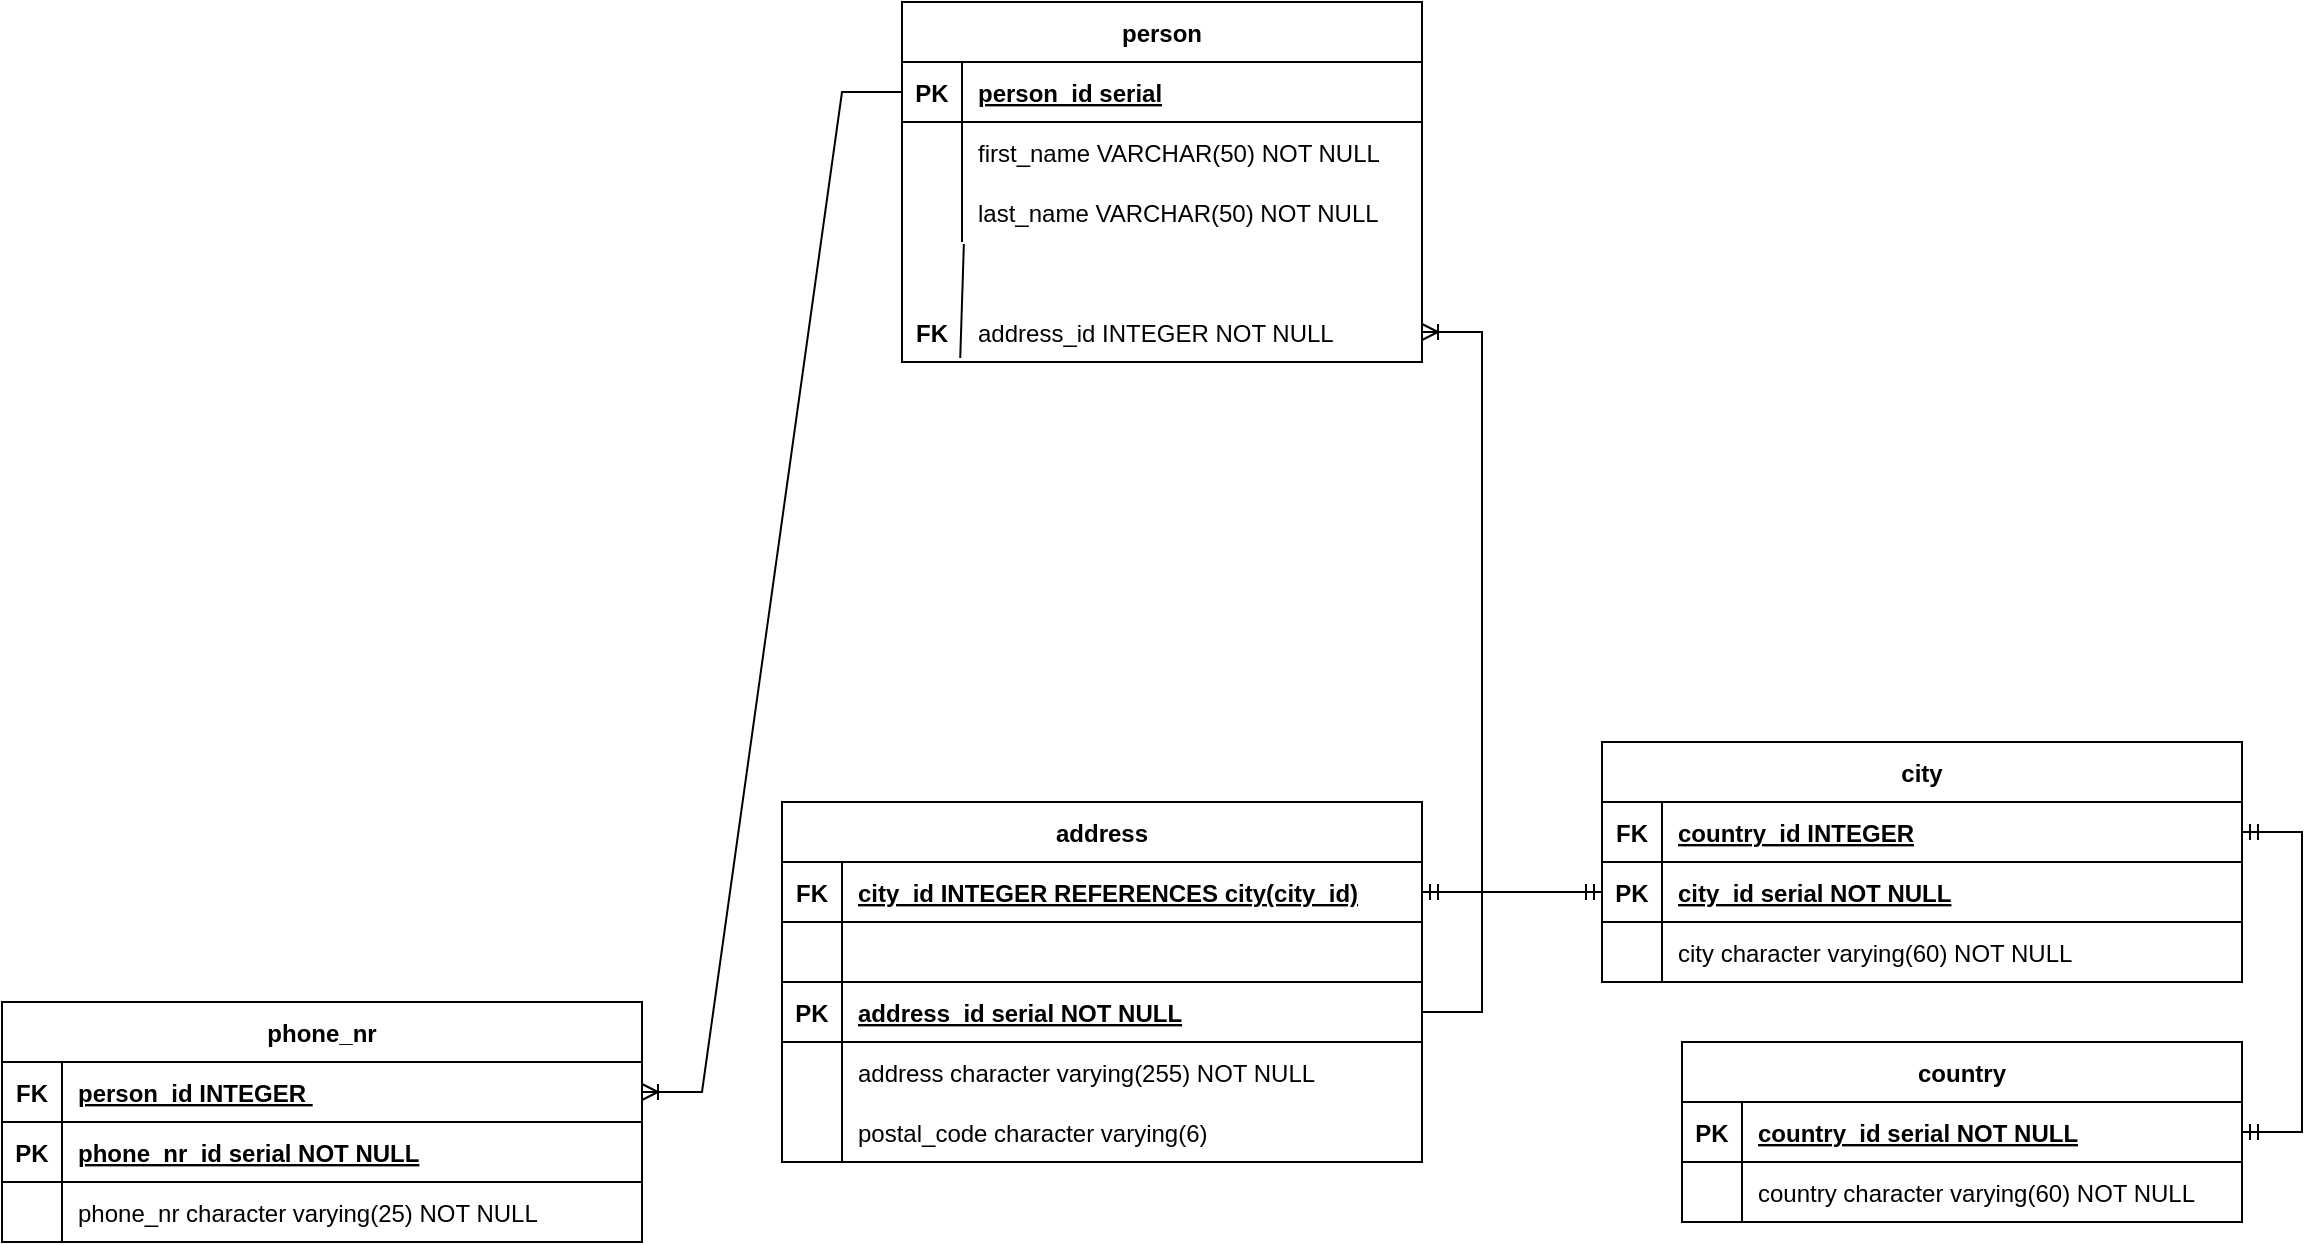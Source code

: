 <mxfile version="21.7.1" type="device">
  <diagram id="R2lEEEUBdFMjLlhIrx00" name="Page-1">
    <mxGraphModel dx="744" dy="1109" grid="1" gridSize="10" guides="1" tooltips="1" connect="1" arrows="1" fold="1" page="1" pageScale="1" pageWidth="850" pageHeight="1100" math="0" shadow="0" extFonts="Permanent Marker^https://fonts.googleapis.com/css?family=Permanent+Marker">
      <root>
        <mxCell id="0" />
        <mxCell id="1" parent="0" />
        <mxCell id="QvTgYuqBpgVQxEr_D5B7-3" value="person" style="shape=table;startSize=30;container=1;collapsible=1;childLayout=tableLayout;fixedRows=1;rowLines=0;fontStyle=1;align=center;resizeLast=1;" parent="1" vertex="1">
          <mxGeometry x="460" y="150" width="260" height="180" as="geometry" />
        </mxCell>
        <mxCell id="QvTgYuqBpgVQxEr_D5B7-4" value="" style="shape=tableRow;horizontal=0;startSize=0;swimlaneHead=0;swimlaneBody=0;fillColor=none;collapsible=0;dropTarget=0;points=[[0,0.5],[1,0.5]];portConstraint=eastwest;strokeColor=inherit;top=0;left=0;right=0;bottom=1;" parent="QvTgYuqBpgVQxEr_D5B7-3" vertex="1">
          <mxGeometry y="30" width="260" height="30" as="geometry" />
        </mxCell>
        <mxCell id="QvTgYuqBpgVQxEr_D5B7-5" value="PK" style="shape=partialRectangle;overflow=hidden;connectable=0;fillColor=none;strokeColor=inherit;top=0;left=0;bottom=0;right=0;fontStyle=1;" parent="QvTgYuqBpgVQxEr_D5B7-4" vertex="1">
          <mxGeometry width="30" height="30" as="geometry">
            <mxRectangle width="30" height="30" as="alternateBounds" />
          </mxGeometry>
        </mxCell>
        <mxCell id="QvTgYuqBpgVQxEr_D5B7-6" value="person_id serial " style="shape=partialRectangle;overflow=hidden;connectable=0;fillColor=none;align=left;strokeColor=inherit;top=0;left=0;bottom=0;right=0;spacingLeft=6;fontStyle=5;" parent="QvTgYuqBpgVQxEr_D5B7-4" vertex="1">
          <mxGeometry x="30" width="230" height="30" as="geometry">
            <mxRectangle width="230" height="30" as="alternateBounds" />
          </mxGeometry>
        </mxCell>
        <mxCell id="QvTgYuqBpgVQxEr_D5B7-7" value="" style="shape=tableRow;horizontal=0;startSize=0;swimlaneHead=0;swimlaneBody=0;fillColor=none;collapsible=0;dropTarget=0;points=[[0,0.5],[1,0.5]];portConstraint=eastwest;strokeColor=inherit;top=0;left=0;right=0;bottom=0;" parent="QvTgYuqBpgVQxEr_D5B7-3" vertex="1">
          <mxGeometry y="60" width="260" height="30" as="geometry" />
        </mxCell>
        <mxCell id="QvTgYuqBpgVQxEr_D5B7-8" value="" style="shape=partialRectangle;overflow=hidden;connectable=0;fillColor=none;strokeColor=inherit;top=0;left=0;bottom=0;right=0;" parent="QvTgYuqBpgVQxEr_D5B7-7" vertex="1">
          <mxGeometry width="30" height="30" as="geometry">
            <mxRectangle width="30" height="30" as="alternateBounds" />
          </mxGeometry>
        </mxCell>
        <mxCell id="QvTgYuqBpgVQxEr_D5B7-9" value="first_name VARCHAR(50) NOT NULL" style="shape=partialRectangle;overflow=hidden;connectable=0;fillColor=none;align=left;strokeColor=inherit;top=0;left=0;bottom=0;right=0;spacingLeft=6;" parent="QvTgYuqBpgVQxEr_D5B7-7" vertex="1">
          <mxGeometry x="30" width="230" height="30" as="geometry">
            <mxRectangle width="230" height="30" as="alternateBounds" />
          </mxGeometry>
        </mxCell>
        <mxCell id="QvTgYuqBpgVQxEr_D5B7-10" value="" style="shape=tableRow;horizontal=0;startSize=0;swimlaneHead=0;swimlaneBody=0;fillColor=none;collapsible=0;dropTarget=0;points=[[0,0.5],[1,0.5]];portConstraint=eastwest;strokeColor=inherit;top=0;left=0;right=0;bottom=0;" parent="QvTgYuqBpgVQxEr_D5B7-3" vertex="1">
          <mxGeometry y="90" width="260" height="30" as="geometry" />
        </mxCell>
        <mxCell id="QvTgYuqBpgVQxEr_D5B7-11" value="" style="shape=partialRectangle;overflow=hidden;connectable=0;fillColor=none;strokeColor=inherit;top=0;left=0;bottom=0;right=0;" parent="QvTgYuqBpgVQxEr_D5B7-10" vertex="1">
          <mxGeometry width="30" height="30" as="geometry">
            <mxRectangle width="30" height="30" as="alternateBounds" />
          </mxGeometry>
        </mxCell>
        <mxCell id="QvTgYuqBpgVQxEr_D5B7-12" value="last_name VARCHAR(50) NOT NULL" style="shape=partialRectangle;overflow=hidden;connectable=0;fillColor=none;align=left;strokeColor=inherit;top=0;left=0;bottom=0;right=0;spacingLeft=6;" parent="QvTgYuqBpgVQxEr_D5B7-10" vertex="1">
          <mxGeometry x="30" width="230" height="30" as="geometry">
            <mxRectangle width="230" height="30" as="alternateBounds" />
          </mxGeometry>
        </mxCell>
        <mxCell id="QvTgYuqBpgVQxEr_D5B7-13" value="phone_nr" style="shape=table;startSize=30;container=1;collapsible=1;childLayout=tableLayout;fixedRows=1;rowLines=0;fontStyle=1;align=center;resizeLast=1;" parent="1" vertex="1">
          <mxGeometry x="10" y="650" width="320" height="120" as="geometry" />
        </mxCell>
        <mxCell id="QvTgYuqBpgVQxEr_D5B7-14" value="" style="shape=tableRow;horizontal=0;startSize=0;swimlaneHead=0;swimlaneBody=0;fillColor=none;collapsible=0;dropTarget=0;points=[[0,0.5],[1,0.5]];portConstraint=eastwest;strokeColor=inherit;top=0;left=0;right=0;bottom=1;" parent="QvTgYuqBpgVQxEr_D5B7-13" vertex="1">
          <mxGeometry y="30" width="320" height="30" as="geometry" />
        </mxCell>
        <mxCell id="QvTgYuqBpgVQxEr_D5B7-15" value="FK" style="shape=partialRectangle;overflow=hidden;connectable=0;fillColor=none;strokeColor=inherit;top=0;left=0;bottom=0;right=0;fontStyle=1;" parent="QvTgYuqBpgVQxEr_D5B7-14" vertex="1">
          <mxGeometry width="30" height="30" as="geometry">
            <mxRectangle width="30" height="30" as="alternateBounds" />
          </mxGeometry>
        </mxCell>
        <mxCell id="QvTgYuqBpgVQxEr_D5B7-16" value="person_id INTEGER " style="shape=partialRectangle;overflow=hidden;connectable=0;fillColor=none;align=left;strokeColor=inherit;top=0;left=0;bottom=0;right=0;spacingLeft=6;fontStyle=5;" parent="QvTgYuqBpgVQxEr_D5B7-14" vertex="1">
          <mxGeometry x="30" width="290" height="30" as="geometry">
            <mxRectangle width="290" height="30" as="alternateBounds" />
          </mxGeometry>
        </mxCell>
        <mxCell id="QvTgYuqBpgVQxEr_D5B7-17" value="" style="shape=tableRow;horizontal=0;startSize=0;swimlaneHead=0;swimlaneBody=0;fillColor=none;collapsible=0;dropTarget=0;points=[[0,0.5],[1,0.5]];portConstraint=eastwest;strokeColor=inherit;top=0;left=0;right=0;bottom=1;" parent="QvTgYuqBpgVQxEr_D5B7-13" vertex="1">
          <mxGeometry y="60" width="320" height="30" as="geometry" />
        </mxCell>
        <mxCell id="QvTgYuqBpgVQxEr_D5B7-18" value="PK" style="shape=partialRectangle;overflow=hidden;connectable=0;fillColor=none;strokeColor=inherit;top=0;left=0;bottom=0;right=0;fontStyle=1;" parent="QvTgYuqBpgVQxEr_D5B7-17" vertex="1">
          <mxGeometry width="30" height="30" as="geometry">
            <mxRectangle width="30" height="30" as="alternateBounds" />
          </mxGeometry>
        </mxCell>
        <mxCell id="QvTgYuqBpgVQxEr_D5B7-19" value="phone_nr_id serial NOT NULL" style="shape=partialRectangle;overflow=hidden;connectable=0;fillColor=none;align=left;strokeColor=inherit;top=0;left=0;bottom=0;right=0;spacingLeft=6;fontStyle=5;" parent="QvTgYuqBpgVQxEr_D5B7-17" vertex="1">
          <mxGeometry x="30" width="290" height="30" as="geometry">
            <mxRectangle width="290" height="30" as="alternateBounds" />
          </mxGeometry>
        </mxCell>
        <mxCell id="QvTgYuqBpgVQxEr_D5B7-20" value="" style="shape=tableRow;horizontal=0;startSize=0;swimlaneHead=0;swimlaneBody=0;fillColor=none;collapsible=0;dropTarget=0;points=[[0,0.5],[1,0.5]];portConstraint=eastwest;strokeColor=inherit;top=0;left=0;right=0;bottom=0;" parent="QvTgYuqBpgVQxEr_D5B7-13" vertex="1">
          <mxGeometry y="90" width="320" height="30" as="geometry" />
        </mxCell>
        <mxCell id="QvTgYuqBpgVQxEr_D5B7-21" value="" style="shape=partialRectangle;overflow=hidden;connectable=0;fillColor=none;strokeColor=inherit;top=0;left=0;bottom=0;right=0;" parent="QvTgYuqBpgVQxEr_D5B7-20" vertex="1">
          <mxGeometry width="30" height="30" as="geometry">
            <mxRectangle width="30" height="30" as="alternateBounds" />
          </mxGeometry>
        </mxCell>
        <mxCell id="QvTgYuqBpgVQxEr_D5B7-22" value="phone_nr character varying(25) NOT NULL" style="shape=partialRectangle;overflow=hidden;connectable=0;fillColor=none;align=left;strokeColor=inherit;top=0;left=0;bottom=0;right=0;spacingLeft=6;" parent="QvTgYuqBpgVQxEr_D5B7-20" vertex="1">
          <mxGeometry x="30" width="290" height="30" as="geometry">
            <mxRectangle width="290" height="30" as="alternateBounds" />
          </mxGeometry>
        </mxCell>
        <mxCell id="QvTgYuqBpgVQxEr_D5B7-23" value="country" style="shape=table;startSize=30;container=1;collapsible=1;childLayout=tableLayout;fixedRows=1;rowLines=0;fontStyle=1;align=center;resizeLast=1;" parent="1" vertex="1">
          <mxGeometry x="850" y="670" width="280" height="90" as="geometry" />
        </mxCell>
        <mxCell id="QvTgYuqBpgVQxEr_D5B7-24" value="" style="shape=tableRow;horizontal=0;startSize=0;swimlaneHead=0;swimlaneBody=0;fillColor=none;collapsible=0;dropTarget=0;points=[[0,0.5],[1,0.5]];portConstraint=eastwest;strokeColor=inherit;top=0;left=0;right=0;bottom=1;" parent="QvTgYuqBpgVQxEr_D5B7-23" vertex="1">
          <mxGeometry y="30" width="280" height="30" as="geometry" />
        </mxCell>
        <mxCell id="QvTgYuqBpgVQxEr_D5B7-25" value="PK" style="shape=partialRectangle;overflow=hidden;connectable=0;fillColor=none;strokeColor=inherit;top=0;left=0;bottom=0;right=0;fontStyle=1;" parent="QvTgYuqBpgVQxEr_D5B7-24" vertex="1">
          <mxGeometry width="30" height="30" as="geometry">
            <mxRectangle width="30" height="30" as="alternateBounds" />
          </mxGeometry>
        </mxCell>
        <mxCell id="QvTgYuqBpgVQxEr_D5B7-26" value="country_id serial NOT NULL" style="shape=partialRectangle;overflow=hidden;connectable=0;fillColor=none;align=left;strokeColor=inherit;top=0;left=0;bottom=0;right=0;spacingLeft=6;fontStyle=5;" parent="QvTgYuqBpgVQxEr_D5B7-24" vertex="1">
          <mxGeometry x="30" width="250" height="30" as="geometry">
            <mxRectangle width="250" height="30" as="alternateBounds" />
          </mxGeometry>
        </mxCell>
        <mxCell id="QvTgYuqBpgVQxEr_D5B7-27" value="" style="shape=tableRow;horizontal=0;startSize=0;swimlaneHead=0;swimlaneBody=0;fillColor=none;collapsible=0;dropTarget=0;points=[[0,0.5],[1,0.5]];portConstraint=eastwest;strokeColor=inherit;top=0;left=0;right=0;bottom=0;" parent="QvTgYuqBpgVQxEr_D5B7-23" vertex="1">
          <mxGeometry y="60" width="280" height="30" as="geometry" />
        </mxCell>
        <mxCell id="QvTgYuqBpgVQxEr_D5B7-28" value="" style="shape=partialRectangle;overflow=hidden;connectable=0;fillColor=none;strokeColor=inherit;top=0;left=0;bottom=0;right=0;" parent="QvTgYuqBpgVQxEr_D5B7-27" vertex="1">
          <mxGeometry width="30" height="30" as="geometry">
            <mxRectangle width="30" height="30" as="alternateBounds" />
          </mxGeometry>
        </mxCell>
        <mxCell id="QvTgYuqBpgVQxEr_D5B7-29" value="country character varying(60) NOT NULL" style="shape=partialRectangle;overflow=hidden;connectable=0;fillColor=none;align=left;strokeColor=inherit;top=0;left=0;bottom=0;right=0;spacingLeft=6;" parent="QvTgYuqBpgVQxEr_D5B7-27" vertex="1">
          <mxGeometry x="30" width="250" height="30" as="geometry">
            <mxRectangle width="250" height="30" as="alternateBounds" />
          </mxGeometry>
        </mxCell>
        <mxCell id="QvTgYuqBpgVQxEr_D5B7-30" value="city" style="shape=table;startSize=30;container=1;collapsible=1;childLayout=tableLayout;fixedRows=1;rowLines=0;fontStyle=1;align=center;resizeLast=1;" parent="1" vertex="1">
          <mxGeometry x="810" y="520" width="320" height="120" as="geometry" />
        </mxCell>
        <mxCell id="QvTgYuqBpgVQxEr_D5B7-31" value="" style="shape=tableRow;horizontal=0;startSize=0;swimlaneHead=0;swimlaneBody=0;fillColor=none;collapsible=0;dropTarget=0;points=[[0,0.5],[1,0.5]];portConstraint=eastwest;strokeColor=inherit;top=0;left=0;right=0;bottom=1;" parent="QvTgYuqBpgVQxEr_D5B7-30" vertex="1">
          <mxGeometry y="30" width="320" height="30" as="geometry" />
        </mxCell>
        <mxCell id="QvTgYuqBpgVQxEr_D5B7-32" value="FK" style="shape=partialRectangle;overflow=hidden;connectable=0;fillColor=none;strokeColor=inherit;top=0;left=0;bottom=0;right=0;fontStyle=1;" parent="QvTgYuqBpgVQxEr_D5B7-31" vertex="1">
          <mxGeometry width="30" height="30" as="geometry">
            <mxRectangle width="30" height="30" as="alternateBounds" />
          </mxGeometry>
        </mxCell>
        <mxCell id="QvTgYuqBpgVQxEr_D5B7-33" value="country_id INTEGER" style="shape=partialRectangle;overflow=hidden;connectable=0;fillColor=none;align=left;strokeColor=inherit;top=0;left=0;bottom=0;right=0;spacingLeft=6;fontStyle=5;" parent="QvTgYuqBpgVQxEr_D5B7-31" vertex="1">
          <mxGeometry x="30" width="290" height="30" as="geometry">
            <mxRectangle width="290" height="30" as="alternateBounds" />
          </mxGeometry>
        </mxCell>
        <mxCell id="QvTgYuqBpgVQxEr_D5B7-34" value="" style="shape=tableRow;horizontal=0;startSize=0;swimlaneHead=0;swimlaneBody=0;fillColor=none;collapsible=0;dropTarget=0;points=[[0,0.5],[1,0.5]];portConstraint=eastwest;strokeColor=inherit;top=0;left=0;right=0;bottom=1;" parent="QvTgYuqBpgVQxEr_D5B7-30" vertex="1">
          <mxGeometry y="60" width="320" height="30" as="geometry" />
        </mxCell>
        <mxCell id="QvTgYuqBpgVQxEr_D5B7-35" value="PK" style="shape=partialRectangle;overflow=hidden;connectable=0;fillColor=none;strokeColor=inherit;top=0;left=0;bottom=0;right=0;fontStyle=1;" parent="QvTgYuqBpgVQxEr_D5B7-34" vertex="1">
          <mxGeometry width="30" height="30" as="geometry">
            <mxRectangle width="30" height="30" as="alternateBounds" />
          </mxGeometry>
        </mxCell>
        <mxCell id="QvTgYuqBpgVQxEr_D5B7-36" value="city_id serial NOT NULL" style="shape=partialRectangle;overflow=hidden;connectable=0;fillColor=none;align=left;strokeColor=inherit;top=0;left=0;bottom=0;right=0;spacingLeft=6;fontStyle=5;" parent="QvTgYuqBpgVQxEr_D5B7-34" vertex="1">
          <mxGeometry x="30" width="290" height="30" as="geometry">
            <mxRectangle width="290" height="30" as="alternateBounds" />
          </mxGeometry>
        </mxCell>
        <mxCell id="QvTgYuqBpgVQxEr_D5B7-37" value="" style="shape=tableRow;horizontal=0;startSize=0;swimlaneHead=0;swimlaneBody=0;fillColor=none;collapsible=0;dropTarget=0;points=[[0,0.5],[1,0.5]];portConstraint=eastwest;strokeColor=inherit;top=0;left=0;right=0;bottom=0;" parent="QvTgYuqBpgVQxEr_D5B7-30" vertex="1">
          <mxGeometry y="90" width="320" height="30" as="geometry" />
        </mxCell>
        <mxCell id="QvTgYuqBpgVQxEr_D5B7-38" value="" style="shape=partialRectangle;overflow=hidden;connectable=0;fillColor=none;strokeColor=inherit;top=0;left=0;bottom=0;right=0;" parent="QvTgYuqBpgVQxEr_D5B7-37" vertex="1">
          <mxGeometry width="30" height="30" as="geometry">
            <mxRectangle width="30" height="30" as="alternateBounds" />
          </mxGeometry>
        </mxCell>
        <mxCell id="QvTgYuqBpgVQxEr_D5B7-39" value="city character varying(60) NOT NULL" style="shape=partialRectangle;overflow=hidden;connectable=0;fillColor=none;align=left;strokeColor=inherit;top=0;left=0;bottom=0;right=0;spacingLeft=6;" parent="QvTgYuqBpgVQxEr_D5B7-37" vertex="1">
          <mxGeometry x="30" width="290" height="30" as="geometry">
            <mxRectangle width="290" height="30" as="alternateBounds" />
          </mxGeometry>
        </mxCell>
        <mxCell id="QvTgYuqBpgVQxEr_D5B7-40" value="address" style="shape=table;startSize=30;container=1;collapsible=1;childLayout=tableLayout;fixedRows=1;rowLines=0;fontStyle=1;align=center;resizeLast=1;" parent="1" vertex="1">
          <mxGeometry x="400" y="550" width="320" height="180" as="geometry" />
        </mxCell>
        <mxCell id="QvTgYuqBpgVQxEr_D5B7-41" value="" style="shape=tableRow;horizontal=0;startSize=0;swimlaneHead=0;swimlaneBody=0;fillColor=none;collapsible=0;dropTarget=0;points=[[0,0.5],[1,0.5]];portConstraint=eastwest;strokeColor=inherit;top=0;left=0;right=0;bottom=1;" parent="QvTgYuqBpgVQxEr_D5B7-40" vertex="1">
          <mxGeometry y="30" width="320" height="30" as="geometry" />
        </mxCell>
        <mxCell id="QvTgYuqBpgVQxEr_D5B7-42" value="FK" style="shape=partialRectangle;overflow=hidden;connectable=0;fillColor=none;strokeColor=inherit;top=0;left=0;bottom=0;right=0;fontStyle=1;" parent="QvTgYuqBpgVQxEr_D5B7-41" vertex="1">
          <mxGeometry width="30" height="30" as="geometry">
            <mxRectangle width="30" height="30" as="alternateBounds" />
          </mxGeometry>
        </mxCell>
        <mxCell id="QvTgYuqBpgVQxEr_D5B7-43" value="city_id INTEGER REFERENCES city(city_id)" style="shape=partialRectangle;overflow=hidden;connectable=0;fillColor=none;align=left;strokeColor=inherit;top=0;left=0;bottom=0;right=0;spacingLeft=6;fontStyle=5;" parent="QvTgYuqBpgVQxEr_D5B7-41" vertex="1">
          <mxGeometry x="30" width="290" height="30" as="geometry">
            <mxRectangle width="290" height="30" as="alternateBounds" />
          </mxGeometry>
        </mxCell>
        <mxCell id="QvTgYuqBpgVQxEr_D5B7-44" value="" style="shape=tableRow;horizontal=0;startSize=0;swimlaneHead=0;swimlaneBody=0;fillColor=none;collapsible=0;dropTarget=0;points=[[0,0.5],[1,0.5]];portConstraint=eastwest;strokeColor=inherit;top=0;left=0;right=0;bottom=1;" parent="QvTgYuqBpgVQxEr_D5B7-40" vertex="1">
          <mxGeometry y="60" width="320" height="30" as="geometry" />
        </mxCell>
        <mxCell id="QvTgYuqBpgVQxEr_D5B7-45" value="" style="shape=partialRectangle;overflow=hidden;connectable=0;fillColor=none;strokeColor=inherit;top=0;left=0;bottom=0;right=0;fontStyle=1;" parent="QvTgYuqBpgVQxEr_D5B7-44" vertex="1">
          <mxGeometry width="30" height="30" as="geometry">
            <mxRectangle width="30" height="30" as="alternateBounds" />
          </mxGeometry>
        </mxCell>
        <mxCell id="QvTgYuqBpgVQxEr_D5B7-46" value="" style="shape=partialRectangle;overflow=hidden;connectable=0;fillColor=none;align=left;strokeColor=inherit;top=0;left=0;bottom=0;right=0;spacingLeft=6;fontStyle=5;" parent="QvTgYuqBpgVQxEr_D5B7-44" vertex="1">
          <mxGeometry x="30" width="290" height="30" as="geometry">
            <mxRectangle width="290" height="30" as="alternateBounds" />
          </mxGeometry>
        </mxCell>
        <mxCell id="QvTgYuqBpgVQxEr_D5B7-47" value="" style="shape=tableRow;horizontal=0;startSize=0;swimlaneHead=0;swimlaneBody=0;fillColor=none;collapsible=0;dropTarget=0;points=[[0,0.5],[1,0.5]];portConstraint=eastwest;strokeColor=inherit;top=0;left=0;right=0;bottom=1;" parent="QvTgYuqBpgVQxEr_D5B7-40" vertex="1">
          <mxGeometry y="90" width="320" height="30" as="geometry" />
        </mxCell>
        <mxCell id="QvTgYuqBpgVQxEr_D5B7-48" value="PK" style="shape=partialRectangle;overflow=hidden;connectable=0;fillColor=none;strokeColor=inherit;top=0;left=0;bottom=0;right=0;fontStyle=1;" parent="QvTgYuqBpgVQxEr_D5B7-47" vertex="1">
          <mxGeometry width="30" height="30" as="geometry">
            <mxRectangle width="30" height="30" as="alternateBounds" />
          </mxGeometry>
        </mxCell>
        <mxCell id="QvTgYuqBpgVQxEr_D5B7-49" value="address_id serial NOT NULL" style="shape=partialRectangle;overflow=hidden;connectable=0;fillColor=none;align=left;strokeColor=inherit;top=0;left=0;bottom=0;right=0;spacingLeft=6;fontStyle=5;" parent="QvTgYuqBpgVQxEr_D5B7-47" vertex="1">
          <mxGeometry x="30" width="290" height="30" as="geometry">
            <mxRectangle width="290" height="30" as="alternateBounds" />
          </mxGeometry>
        </mxCell>
        <mxCell id="QvTgYuqBpgVQxEr_D5B7-50" value="" style="shape=tableRow;horizontal=0;startSize=0;swimlaneHead=0;swimlaneBody=0;fillColor=none;collapsible=0;dropTarget=0;points=[[0,0.5],[1,0.5]];portConstraint=eastwest;strokeColor=inherit;top=0;left=0;right=0;bottom=0;" parent="QvTgYuqBpgVQxEr_D5B7-40" vertex="1">
          <mxGeometry y="120" width="320" height="30" as="geometry" />
        </mxCell>
        <mxCell id="QvTgYuqBpgVQxEr_D5B7-51" value="" style="shape=partialRectangle;overflow=hidden;connectable=0;fillColor=none;strokeColor=inherit;top=0;left=0;bottom=0;right=0;" parent="QvTgYuqBpgVQxEr_D5B7-50" vertex="1">
          <mxGeometry width="30" height="30" as="geometry">
            <mxRectangle width="30" height="30" as="alternateBounds" />
          </mxGeometry>
        </mxCell>
        <mxCell id="QvTgYuqBpgVQxEr_D5B7-52" value="address character varying(255) NOT NULL" style="shape=partialRectangle;overflow=hidden;connectable=0;fillColor=none;align=left;strokeColor=inherit;top=0;left=0;bottom=0;right=0;spacingLeft=6;" parent="QvTgYuqBpgVQxEr_D5B7-50" vertex="1">
          <mxGeometry x="30" width="290" height="30" as="geometry">
            <mxRectangle width="290" height="30" as="alternateBounds" />
          </mxGeometry>
        </mxCell>
        <mxCell id="QvTgYuqBpgVQxEr_D5B7-53" value="" style="shape=tableRow;horizontal=0;startSize=0;swimlaneHead=0;swimlaneBody=0;fillColor=none;collapsible=0;dropTarget=0;points=[[0,0.5],[1,0.5]];portConstraint=eastwest;strokeColor=inherit;top=0;left=0;right=0;bottom=0;" parent="QvTgYuqBpgVQxEr_D5B7-40" vertex="1">
          <mxGeometry y="150" width="320" height="30" as="geometry" />
        </mxCell>
        <mxCell id="QvTgYuqBpgVQxEr_D5B7-54" value="" style="shape=partialRectangle;overflow=hidden;connectable=0;fillColor=none;strokeColor=inherit;top=0;left=0;bottom=0;right=0;" parent="QvTgYuqBpgVQxEr_D5B7-53" vertex="1">
          <mxGeometry width="30" height="30" as="geometry">
            <mxRectangle width="30" height="30" as="alternateBounds" />
          </mxGeometry>
        </mxCell>
        <mxCell id="QvTgYuqBpgVQxEr_D5B7-55" value="postal_code character varying(6)" style="shape=partialRectangle;overflow=hidden;connectable=0;fillColor=none;align=left;strokeColor=inherit;top=0;left=0;bottom=0;right=0;spacingLeft=6;" parent="QvTgYuqBpgVQxEr_D5B7-53" vertex="1">
          <mxGeometry x="30" width="290" height="30" as="geometry">
            <mxRectangle width="290" height="30" as="alternateBounds" />
          </mxGeometry>
        </mxCell>
        <mxCell id="QvTgYuqBpgVQxEr_D5B7-56" value="" style="edgeStyle=entityRelationEdgeStyle;fontSize=12;html=1;endArrow=ERoneToMany;rounded=0;entryX=1;entryY=0.5;entryDx=0;entryDy=0;exitX=0;exitY=0.5;exitDx=0;exitDy=0;" parent="1" source="QvTgYuqBpgVQxEr_D5B7-4" target="QvTgYuqBpgVQxEr_D5B7-14" edge="1">
          <mxGeometry width="100" height="100" relative="1" as="geometry">
            <mxPoint x="300" y="575" as="sourcePoint" />
            <mxPoint x="360" y="305" as="targetPoint" />
            <Array as="points">
              <mxPoint x="150" y="460" />
            </Array>
          </mxGeometry>
        </mxCell>
        <mxCell id="QvTgYuqBpgVQxEr_D5B7-58" value="" style="edgeStyle=entityRelationEdgeStyle;fontSize=12;html=1;endArrow=ERmandOne;startArrow=ERmandOne;rounded=0;entryX=1;entryY=0.5;entryDx=0;entryDy=0;exitX=0;exitY=0.5;exitDx=0;exitDy=0;" parent="1" source="QvTgYuqBpgVQxEr_D5B7-34" target="QvTgYuqBpgVQxEr_D5B7-41" edge="1">
          <mxGeometry width="100" height="100" relative="1" as="geometry">
            <mxPoint x="950" y="915" as="sourcePoint" />
            <mxPoint x="880" y="710" as="targetPoint" />
            <Array as="points">
              <mxPoint x="920" y="760" />
              <mxPoint x="820" y="720" />
              <mxPoint x="940" y="760" />
              <mxPoint x="920" y="790" />
            </Array>
          </mxGeometry>
        </mxCell>
        <mxCell id="QvTgYuqBpgVQxEr_D5B7-59" value="" style="edgeStyle=entityRelationEdgeStyle;fontSize=12;html=1;endArrow=ERmandOne;startArrow=ERmandOne;rounded=0;exitX=1;exitY=0.5;exitDx=0;exitDy=0;entryX=1;entryY=0.5;entryDx=0;entryDy=0;" parent="1" source="QvTgYuqBpgVQxEr_D5B7-24" target="QvTgYuqBpgVQxEr_D5B7-31" edge="1">
          <mxGeometry width="100" height="100" relative="1" as="geometry">
            <mxPoint x="930" y="445" as="sourcePoint" />
            <mxPoint x="1264" y="570" as="targetPoint" />
          </mxGeometry>
        </mxCell>
        <mxCell id="QvTgYuqBpgVQxEr_D5B7-60" value="" style="shape=partialRectangle;overflow=hidden;connectable=0;fillColor=none;align=left;strokeColor=inherit;top=0;left=0;bottom=0;right=0;spacingLeft=6;" parent="1" vertex="1">
          <mxGeometry x="500" y="270" width="230" height="30" as="geometry">
            <mxRectangle width="230" height="30" as="alternateBounds" />
          </mxGeometry>
        </mxCell>
        <mxCell id="QvTgYuqBpgVQxEr_D5B7-61" value="FK" style="shape=partialRectangle;overflow=hidden;connectable=0;fillColor=none;strokeColor=inherit;top=0;left=0;bottom=0;right=0;fontStyle=1;" parent="1" vertex="1">
          <mxGeometry x="460" y="300" width="30" height="30" as="geometry">
            <mxRectangle width="30" height="30" as="alternateBounds" />
          </mxGeometry>
        </mxCell>
        <mxCell id="QvTgYuqBpgVQxEr_D5B7-62" value="" style="edgeStyle=entityRelationEdgeStyle;fontSize=12;html=1;endArrow=ERoneToMany;rounded=0;exitX=1;exitY=0.5;exitDx=0;exitDy=0;entryX=1;entryY=0.5;entryDx=0;entryDy=0;" parent="1" source="QvTgYuqBpgVQxEr_D5B7-47" target="QvTgYuqBpgVQxEr_D5B7-63" edge="1">
          <mxGeometry width="100" height="100" relative="1" as="geometry">
            <mxPoint x="790" y="650" as="sourcePoint" />
            <mxPoint x="790" y="190" as="targetPoint" />
            <Array as="points">
              <mxPoint x="670" y="220" />
              <mxPoint x="980" y="300" />
            </Array>
          </mxGeometry>
        </mxCell>
        <mxCell id="QvTgYuqBpgVQxEr_D5B7-63" value="" style="shape=tableRow;horizontal=0;startSize=0;swimlaneHead=0;swimlaneBody=0;fillColor=none;collapsible=0;dropTarget=0;points=[[0,0.5],[1,0.5]];portConstraint=eastwest;strokeColor=inherit;top=0;left=0;right=0;bottom=0;" parent="1" vertex="1">
          <mxGeometry x="460" y="300" width="260" height="30" as="geometry" />
        </mxCell>
        <mxCell id="QvTgYuqBpgVQxEr_D5B7-64" value="" style="shape=partialRectangle;overflow=hidden;connectable=0;fillColor=none;strokeColor=inherit;top=0;left=0;bottom=0;right=0;" parent="QvTgYuqBpgVQxEr_D5B7-63" vertex="1">
          <mxGeometry width="30" height="30" as="geometry">
            <mxRectangle width="30" height="30" as="alternateBounds" />
          </mxGeometry>
        </mxCell>
        <mxCell id="QvTgYuqBpgVQxEr_D5B7-65" value="address_id INTEGER NOT NULL" style="shape=partialRectangle;overflow=hidden;connectable=0;fillColor=none;align=left;strokeColor=inherit;top=0;left=0;bottom=0;right=0;spacingLeft=6;" parent="QvTgYuqBpgVQxEr_D5B7-63" vertex="1">
          <mxGeometry x="30" width="230" height="30" as="geometry">
            <mxRectangle width="230" height="30" as="alternateBounds" />
          </mxGeometry>
        </mxCell>
        <mxCell id="QvTgYuqBpgVQxEr_D5B7-66" value="" style="endArrow=none;html=1;rounded=0;entryX=0.119;entryY=1.033;entryDx=0;entryDy=0;entryPerimeter=0;exitX=0.112;exitY=0.933;exitDx=0;exitDy=0;exitPerimeter=0;" parent="1" source="QvTgYuqBpgVQxEr_D5B7-63" target="QvTgYuqBpgVQxEr_D5B7-10" edge="1">
          <mxGeometry width="50" height="50" relative="1" as="geometry">
            <mxPoint x="630" y="580" as="sourcePoint" />
            <mxPoint x="680" y="530" as="targetPoint" />
          </mxGeometry>
        </mxCell>
      </root>
    </mxGraphModel>
  </diagram>
</mxfile>

